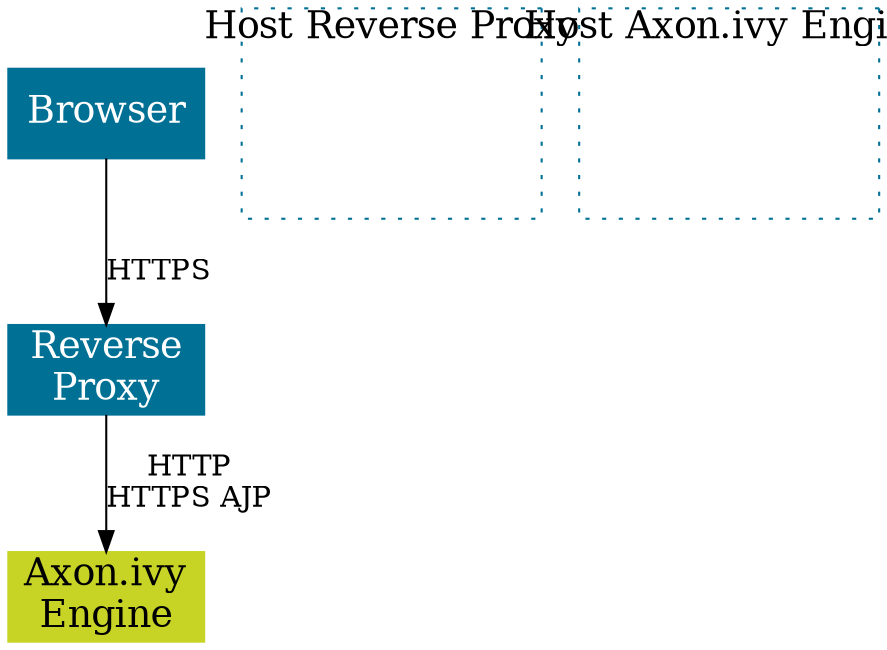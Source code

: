 
digraph overview {
  node [
    shape=box, 
    style=filled,
    margin=0 width=2 height=0.8
    fontcolor="white",    
    color="#007095",
    fixedsize=true,
    fontsize=18
  ];

  browser [ label="Browser", pos = "0,2.5!", width="1.3" height="0.6"];
  reverseproxy [ label="Reverse\nProxy", pos="3,2.5!" width="1.3" height="0.6"]
  engine [label="Axon.ivy\nEngine", pos="6,2.5!", height="0.6", width="1.3", color="#C7D426", fontcolor="black"];

  hostProxy [ label="Host Reverse Proxy",pos = "3.0,2.6!" width=2 height=1.4 style="dotted" fontcolor="black" labelloc="t"];
  hostEngine [ label="Host Axon.ivy Engine",pos = "6.0,2.6!" width=2 height=1.4 style="dotted" fontcolor="black" labelloc="t"];
  
  browser -> reverseproxy [ label="HTTPS"];
  reverseproxy -> engine [ label="HTTP\nHTTPS AJP" ];
}
